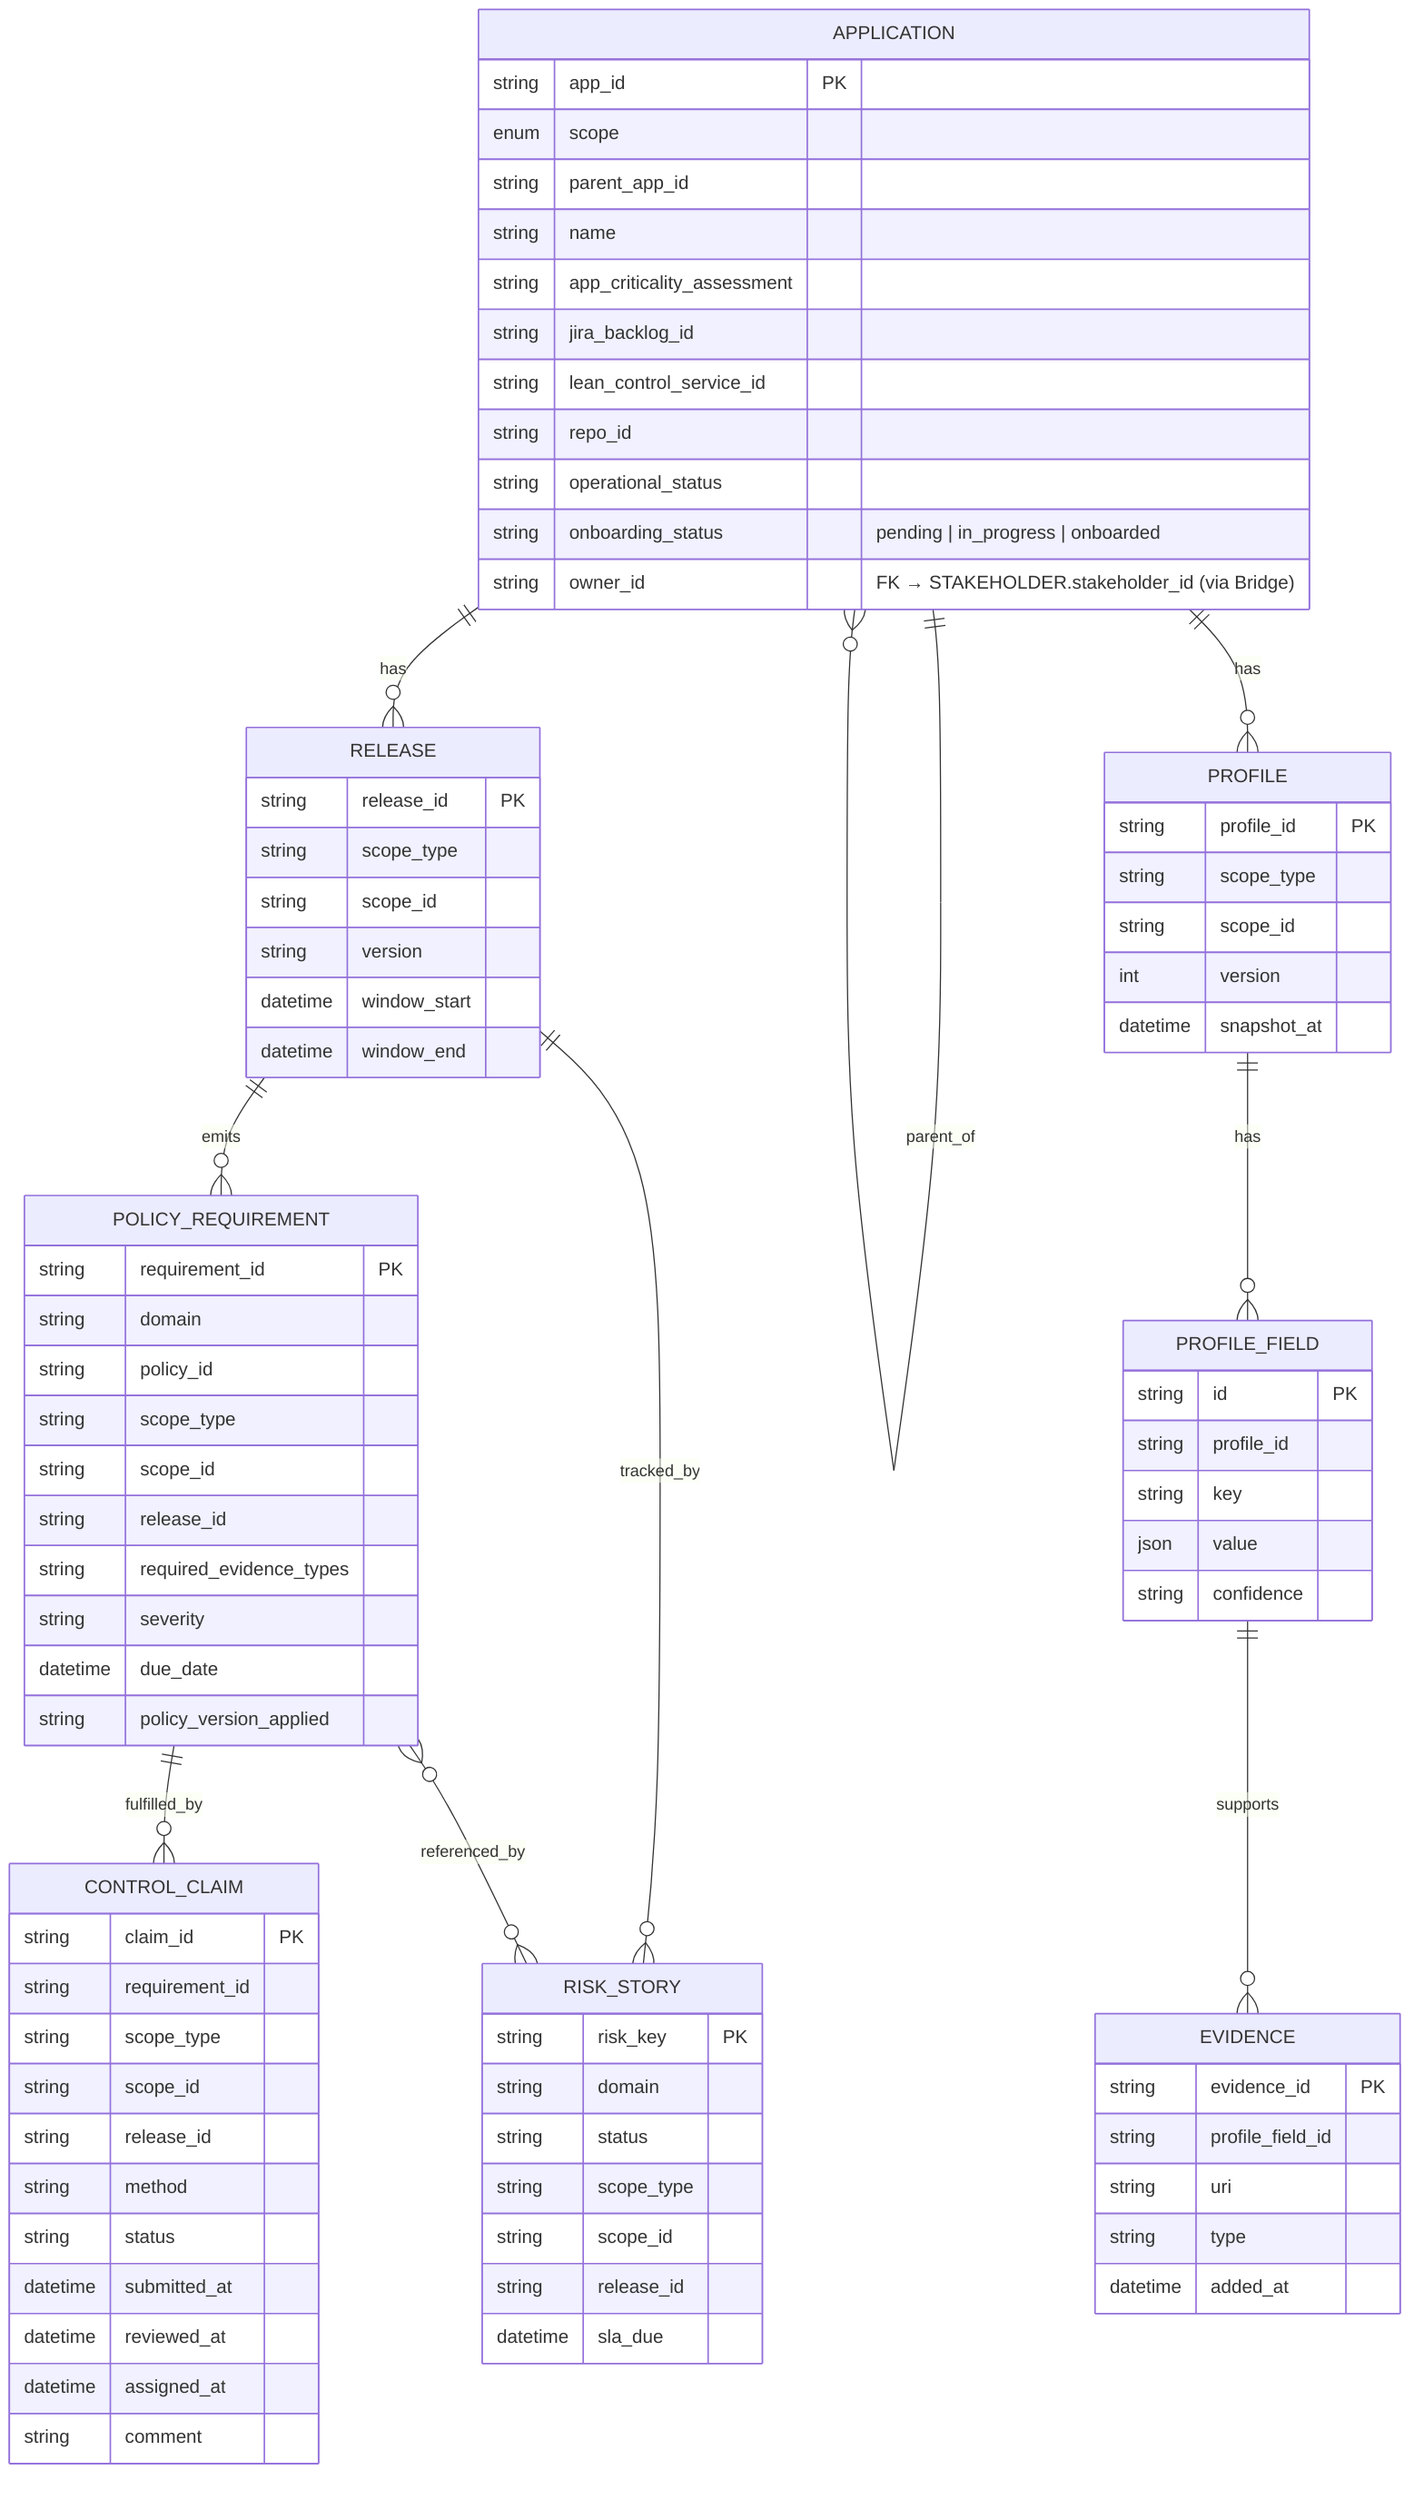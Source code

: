 erDiagram
    APPLICATION {
        string app_id PK
        enum   scope
        string parent_app_id
        string name
        string app_criticality_assessment
        string jira_backlog_id
        string lean_control_service_id
        string repo_id
        string operational_status
        string onboarding_status   "pending | in_progress | onboarded"
        string owner_id            "FK → STAKEHOLDER.stakeholder_id (via Bridge)"
    }

    RELEASE {
        string release_id PK
        string scope_type
        string scope_id
        string version
        datetime window_start
        datetime window_end
    }

    PROFILE {
        string profile_id PK
        string scope_type
        string scope_id
        int    version
        datetime snapshot_at
    }

    PROFILE_FIELD {
        string id PK
        string profile_id
        string key
        json   value
        string confidence
    }

    EVIDENCE {
        string evidence_id PK
        string profile_field_id
        string uri
        string type
        datetime added_at
    }

    POLICY_REQUIREMENT {
        string requirement_id PK
        string domain
        string policy_id
        string scope_type
        string scope_id
        string release_id
        string required_evidence_types
        string severity
        datetime due_date
        string  policy_version_applied
    }

    CONTROL_CLAIM {
        string claim_id PK
        string requirement_id
        string scope_type
        string scope_id
        string release_id
        string method
        string status
        datetime submitted_at
        datetime reviewed_at
        datetime assigned_at
        string comment
    }

    RISK_STORY {
        string risk_key PK
        string domain
        string status
        string scope_type
        string scope_id
        string release_id
        datetime sla_due
    }

    APPLICATION ||--o{ APPLICATION : parent_of
    APPLICATION ||--o{ RELEASE     : has
    APPLICATION ||--o{ PROFILE     : has
    PROFILE     ||--o{ PROFILE_FIELD : has
    PROFILE_FIELD ||--o{ EVIDENCE    : supports
    RELEASE ||--o{ POLICY_REQUIREMENT : emits
    POLICY_REQUIREMENT ||--o{ CONTROL_CLAIM : fulfilled_by
    RELEASE ||--o{ RISK_STORY : tracked_by
    POLICY_REQUIREMENT }o--o{ RISK_STORY : referenced_by